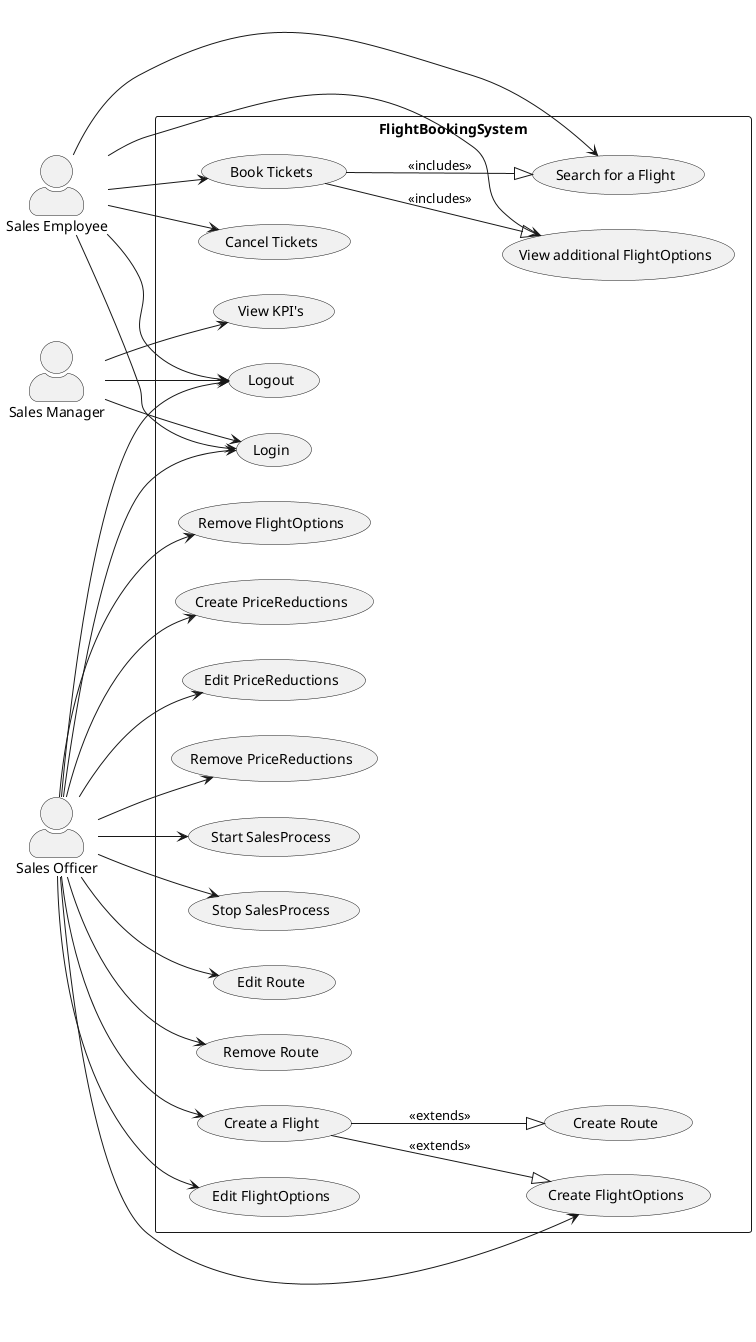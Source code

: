 @startuml
left to right direction
skinparam classAttributeIconSize 0
skinparam componentStyle uml2
skinparam actorStyle awesome
hide circle

actor "Sales Employee" as se
actor "Sales Manager" as sm
actor "Sales Officer" as so

rectangle FlightBookingSystem {
  usecase "Search for a Flight" as UC1
  usecase "Create a Flight" as UC2
  usecase "Book Tickets" as UC3
  usecase "Cancel Tickets" as UC10
  usecase "View additional FlightOptions" as UC4
  usecase "Create FlightOptions" as UC5
  usecase "Edit FlightOptions" as UC11
  usecase "Remove FlightOptions" as UC12
  usecase "View KPI's" as UC6
  usecase "Create PriceReductions" as UC7
  usecase "Edit PriceReductions" as UC13
  usecase "Remove PriceReductions" as UC14
  usecase "Start SalesProcess" as UC8
  usecase "Stop SalesProcess" as UC15
  usecase "Create Route" as UC9
  usecase "Edit Route" as UC18
  usecase "Remove Route" as UC19
  usecase "Login" as UC16
  usecase "Logout" as UC17
}

UC2 --|> UC9: <<extends>>
UC2 --|> UC5: <<extends>>

UC3 --|> UC1: <<includes>>
UC3 --|> UC4: <<includes>>
/'
UC11 --|>UC1: <<includes>>
UC12 --|>UC1: <<includes>>
UC13 --|>UC1: <<includes>>
UC14 --|>UC1: <<includes>>
UC7 --|>UC1: <<includes>>'/

se --> UC1
se --> UC3
se --> UC4
se --> UC10
se --> UC16
se --> UC17

so --> UC2
so --> UC5
so --> UC7
so --> UC11
so --> UC12
so --> UC13
so --> UC14
so --> UC8
so --> UC15
so --> UC16
so --> UC17
so --> UC18
so --> UC19

sm --> UC6
sm --> UC16
sm --> UC17
@enduml